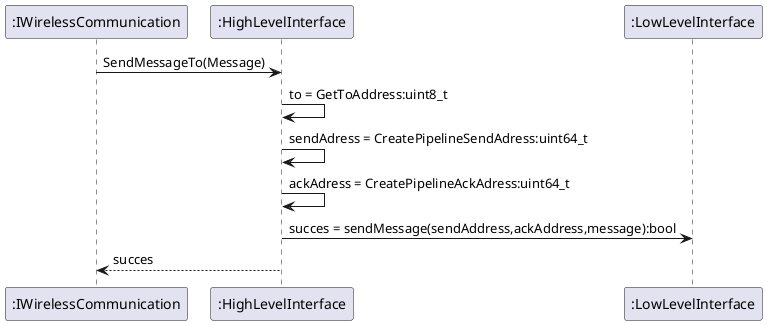 @startuml
participant ":IWirelessCommunication" as IWC
participant ":HighLevelInterface" as HLI
participant ":LowLevelInterface" as LLI
 
IWC -> HLI : SendMessageTo(Message)
HLI -> HLI : to = GetToAddress:uint8_t
HLI -> HLI : sendAdress = CreatePipelineSendAdress:uint64_t
HLI -> HLI : ackAdress = CreatePipelineAckAdress:uint64_t 
HLI -> LLI : succes = sendMessage(sendAddress,ackAddress,message):bool
IWC <-- HLI : succes

@enduml